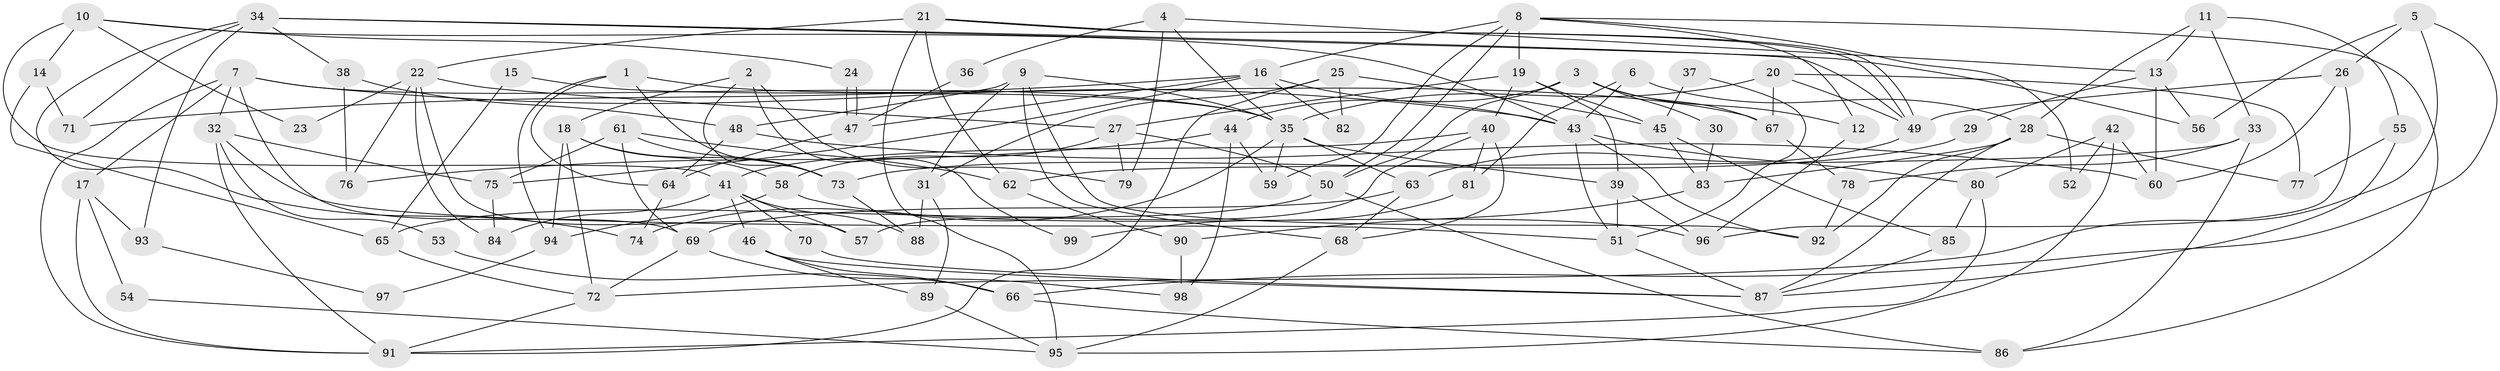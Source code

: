 // coarse degree distribution, {5: 0.11666666666666667, 7: 0.16666666666666666, 4: 0.2, 6: 0.21666666666666667, 8: 0.05, 2: 0.11666666666666667, 10: 0.016666666666666666, 9: 0.016666666666666666, 3: 0.1}
// Generated by graph-tools (version 1.1) at 2025/52/02/27/25 19:52:01]
// undirected, 99 vertices, 198 edges
graph export_dot {
graph [start="1"]
  node [color=gray90,style=filled];
  1;
  2;
  3;
  4;
  5;
  6;
  7;
  8;
  9;
  10;
  11;
  12;
  13;
  14;
  15;
  16;
  17;
  18;
  19;
  20;
  21;
  22;
  23;
  24;
  25;
  26;
  27;
  28;
  29;
  30;
  31;
  32;
  33;
  34;
  35;
  36;
  37;
  38;
  39;
  40;
  41;
  42;
  43;
  44;
  45;
  46;
  47;
  48;
  49;
  50;
  51;
  52;
  53;
  54;
  55;
  56;
  57;
  58;
  59;
  60;
  61;
  62;
  63;
  64;
  65;
  66;
  67;
  68;
  69;
  70;
  71;
  72;
  73;
  74;
  75;
  76;
  77;
  78;
  79;
  80;
  81;
  82;
  83;
  84;
  85;
  86;
  87;
  88;
  89;
  90;
  91;
  92;
  93;
  94;
  95;
  96;
  97;
  98;
  99;
  1 -- 67;
  1 -- 94;
  1 -- 64;
  1 -- 73;
  2 -- 73;
  2 -- 18;
  2 -- 79;
  2 -- 99;
  3 -- 67;
  3 -- 50;
  3 -- 12;
  3 -- 30;
  3 -- 44;
  4 -- 79;
  4 -- 35;
  4 -- 13;
  4 -- 36;
  5 -- 72;
  5 -- 66;
  5 -- 26;
  5 -- 56;
  6 -- 28;
  6 -- 43;
  6 -- 81;
  7 -- 91;
  7 -- 43;
  7 -- 17;
  7 -- 32;
  7 -- 35;
  7 -- 69;
  8 -- 12;
  8 -- 16;
  8 -- 19;
  8 -- 50;
  8 -- 52;
  8 -- 59;
  8 -- 86;
  9 -- 31;
  9 -- 68;
  9 -- 35;
  9 -- 48;
  9 -- 92;
  10 -- 41;
  10 -- 14;
  10 -- 23;
  10 -- 24;
  10 -- 43;
  11 -- 13;
  11 -- 33;
  11 -- 28;
  11 -- 55;
  12 -- 96;
  13 -- 56;
  13 -- 29;
  13 -- 60;
  14 -- 65;
  14 -- 71;
  15 -- 35;
  15 -- 65;
  16 -- 43;
  16 -- 47;
  16 -- 71;
  16 -- 75;
  16 -- 82;
  17 -- 91;
  17 -- 54;
  17 -- 93;
  18 -- 72;
  18 -- 73;
  18 -- 58;
  18 -- 94;
  19 -- 39;
  19 -- 27;
  19 -- 40;
  19 -- 45;
  20 -- 35;
  20 -- 49;
  20 -- 67;
  20 -- 77;
  21 -- 49;
  21 -- 49;
  21 -- 22;
  21 -- 62;
  21 -- 95;
  22 -- 76;
  22 -- 57;
  22 -- 23;
  22 -- 27;
  22 -- 84;
  24 -- 47;
  24 -- 47;
  25 -- 45;
  25 -- 91;
  25 -- 31;
  25 -- 82;
  26 -- 96;
  26 -- 49;
  26 -- 60;
  27 -- 50;
  27 -- 58;
  27 -- 79;
  28 -- 77;
  28 -- 83;
  28 -- 87;
  28 -- 92;
  29 -- 73;
  30 -- 83;
  31 -- 88;
  31 -- 89;
  32 -- 75;
  32 -- 51;
  32 -- 53;
  32 -- 91;
  33 -- 86;
  33 -- 62;
  33 -- 78;
  34 -- 49;
  34 -- 74;
  34 -- 38;
  34 -- 56;
  34 -- 71;
  34 -- 93;
  35 -- 39;
  35 -- 59;
  35 -- 63;
  35 -- 74;
  36 -- 47;
  37 -- 45;
  37 -- 51;
  38 -- 48;
  38 -- 76;
  39 -- 51;
  39 -- 96;
  40 -- 41;
  40 -- 57;
  40 -- 68;
  40 -- 81;
  41 -- 46;
  41 -- 84;
  41 -- 57;
  41 -- 70;
  41 -- 88;
  42 -- 95;
  42 -- 60;
  42 -- 52;
  42 -- 80;
  43 -- 92;
  43 -- 51;
  43 -- 80;
  44 -- 59;
  44 -- 76;
  44 -- 98;
  45 -- 85;
  45 -- 83;
  46 -- 87;
  46 -- 89;
  46 -- 66;
  47 -- 64;
  48 -- 60;
  48 -- 64;
  49 -- 63;
  50 -- 65;
  50 -- 86;
  51 -- 87;
  53 -- 66;
  54 -- 95;
  55 -- 87;
  55 -- 77;
  58 -- 94;
  58 -- 96;
  61 -- 62;
  61 -- 69;
  61 -- 73;
  61 -- 75;
  62 -- 90;
  63 -- 68;
  63 -- 69;
  64 -- 74;
  65 -- 72;
  66 -- 86;
  67 -- 78;
  68 -- 95;
  69 -- 72;
  69 -- 98;
  70 -- 87;
  72 -- 91;
  73 -- 88;
  75 -- 84;
  78 -- 92;
  80 -- 85;
  80 -- 91;
  81 -- 99;
  83 -- 90;
  85 -- 87;
  89 -- 95;
  90 -- 98;
  93 -- 97;
  94 -- 97;
}
